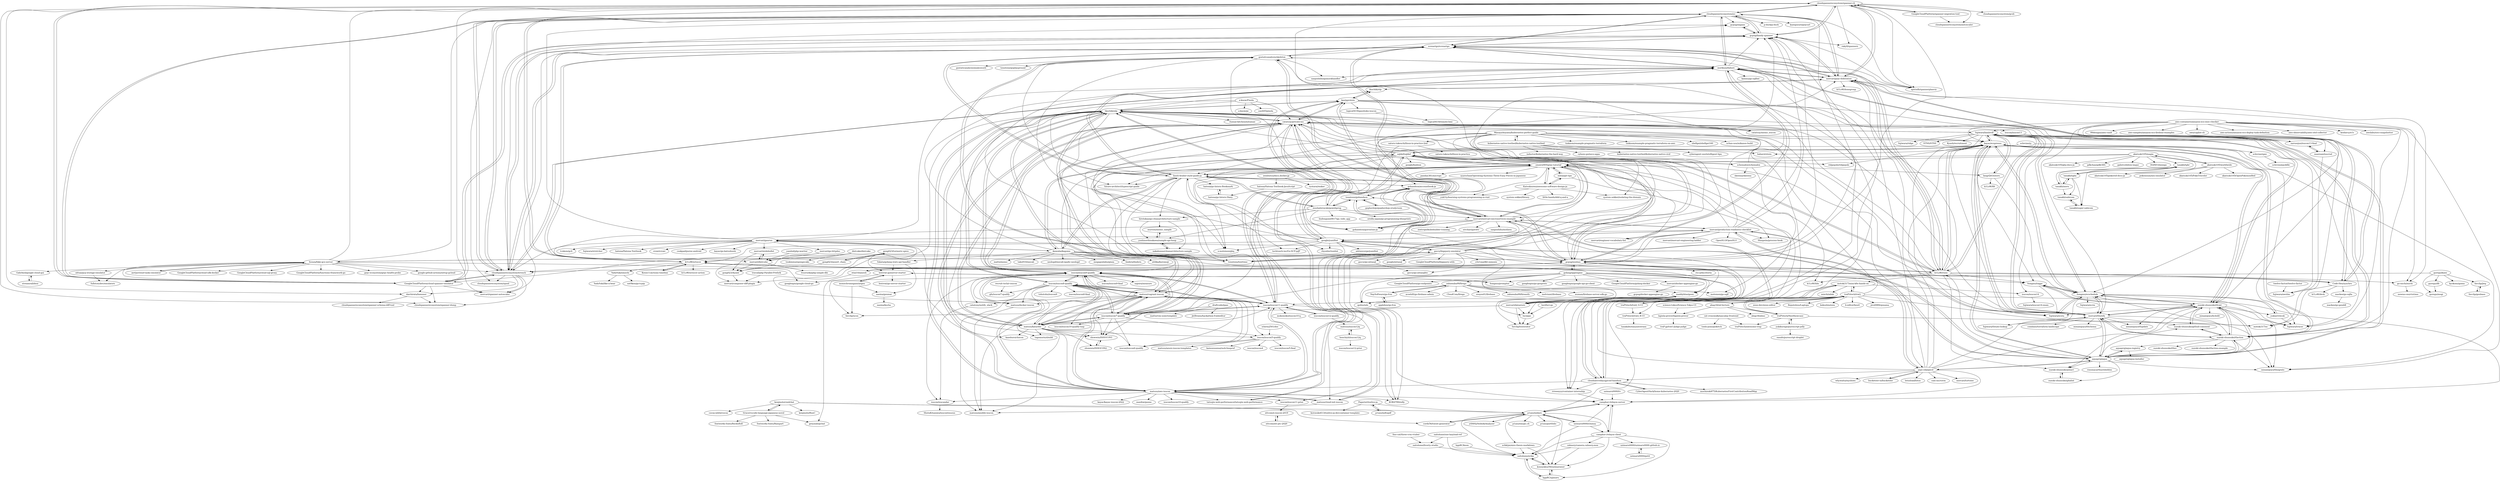 digraph G {
"cloudspannerecosystem/spanner-cli" -> "cloudspannerecosystem/yo"
"cloudspannerecosystem/spanner-cli" -> "cloudspannerecosystem/wrench"
"cloudspannerecosystem/spanner-cli" -> "gcpug/handy-spanner"
"cloudspannerecosystem/spanner-cli" -> "cloudspannerecosystem/spanner-dump"
"cloudspannerecosystem/spanner-cli" -> "GoogleCloudPlatform/cloud-spanner-emulator"
"cloudspannerecosystem/spanner-cli" -> "GoogleCloudPlatform/spanner-migration-tool"
"cloudspannerecosystem/spanner-cli" -> "mercari/grpc-federation"
"cloudspannerecosystem/spanner-cli" -> "mercari/spanner-autoscaler"
"cloudspannerecosystem/spanner-cli" -> "daichirata/hammer"
"cloudspannerecosystem/spanner-cli" -> "cloudspannerecosystem/gcsb"
"cloudspannerecosystem/spanner-cli" -> "apstndb/spannerplanviz"
"cloudspannerecosystem/spanner-cli" -> "rakyll/spannerz"
"cloudspannerecosystem/spanner-cli" -> "cloudspannerecosystem/autoscaler"
"cloudspannerecosystem/yo" -> "cloudspannerecosystem/wrench"
"cloudspannerecosystem/yo" -> "gcpug/handy-spanner"
"cloudspannerecosystem/yo" -> "cloudspannerecosystem/spanner-cli"
"cloudspannerecosystem/yo" -> "mercari/grpc-federation"
"cloudspannerecosystem/yo" -> "scenarigo/scenarigo"
"cloudspannerecosystem/yo" -> "GoogleCloudPlatform/cloud-spanner-emulator"
"cloudspannerecosystem/yo" -> "cloudspannerecosystem/spool"
"cloudspannerecosystem/yo" -> "morikuni/failure"
"cloudspannerecosystem/yo" -> "k1LoW/octocov"
"cloudspannerecosystem/yo" -> "p-duck/p-duck"
"cloudspannerecosystem/yo" -> "apstndb/spannerplanviz"
"cloudspannerecosystem/yo" -> "kazegusuri/grpcurl"
"cloudspannerecosystem/yo" -> "gcpug/zagane"
"sqldef/sqldef" -> "ridgepole/ridgepole" ["e"=1]
"sqldef/sqldef" -> "k1LoW/tbls" ["e"=1]
"sqldef/sqldef" -> "x-motemen/ghq" ["e"=1]
"sqldef/sqldef" -> "kayac/ecspresso"
"sqldef/sqldef" -> "ymmt2005/grpc-tutorial"
"sqldef/sqldef" -> "tkuchiki/alp"
"sqldef/sqldef" -> "k1LoW/runn"
"sqldef/sqldef" -> "schemalex/schemalex"
"sqldef/sqldef" -> "gcpug/nouhau"
"sqldef/sqldef" -> "knsh14/uber-style-guide-ja"
"sqldef/sqldef" -> "ikawaha/kagome"
"sqldef/sqldef" -> "catatsuy/private-isu"
"sqldef/sqldef" -> "google/yamlfmt"
"sqldef/sqldef" -> "rhysd/actionlint" ["e"=1]
"sqldef/sqldef" -> "google/budoux" ["e"=1]
"gcpug/nouhau" -> "mercari/datastore"
"gcpug/nouhau" -> "gcpug/handy-spanner"
"gcpug/nouhau" -> "cloudspannerecosystem/wrench"
"gcpug/nouhau" -> "cloudspannerecosystem/yo"
"gcpug/nouhau" -> "morikuni/failure"
"gcpug/nouhau" -> "knsh14/uber-style-guide-ja"
"gcpug/nouhau" -> "sqldef/sqldef"
"gcpug/nouhau" -> "cloudspannerecosystem/spanner-cli"
"gcpug/nouhau" -> "otiai10/amesh"
"gcpug/nouhau" -> "mercari/mercari-microservices-example"
"gcpug/nouhau" -> "ymmt2005/grpc-tutorial"
"gcpug/nouhau" -> "golang/appengine"
"gcpug/nouhau" -> "maddyblue/goon"
"gcpug/nouhau" -> "cto-a/dxcriteria" ["e"=1]
"gcpug/nouhau" -> "tenntenn/gohandson"
"isucon/isucon9-qualify" -> "isucon/isucon8-qualify"
"isucon/isucon9-qualify" -> "matsuu/vagrant-isucon"
"isucon/isucon9-qualify" -> "isucon/isucon11-qualify"
"isucon/isucon9-qualify" -> "matsuu/aws-isucon"
"isucon/isucon9-qualify" -> "tkuchiki/alp"
"isucon/isucon9-qualify" -> "isucon/isucon10-qualify-tmp"
"isucon/isucon9-qualify" -> "isucon/isucon7-qualify"
"isucon/isucon9-qualify" -> "matsuu/docker-isucon"
"isucon/isucon9-qualify" -> "isucon/isucandar"
"isucon/isucon9-qualify" -> "matsuu/kataribe"
"isucon/isucon9-qualify" -> "isucon/isucon9-final"
"isucon/isucon9-qualify" -> "catatsuy/private-isu"
"isucon/isucon9-qualify" -> "catatsuy/notify_slack"
"isucon/isucon9-qualify" -> "najeira/measure"
"rrreeeyyy/container-internship" -> "camphor-/relaym-server"
"mercari/datastore" -> "maddyblue/goon"
"mercari/datastore" -> "favclip/testerator"
"mercari/datastore" -> "luci/gae"
"mercari/datastore" -> "favclip/ucon"
"mercari/datastore" -> "gcpug/nouhau"
"mercari/datastore" -> "gcpug/handy-spanner"
"scenarigo/scenarigo" -> "cloudspannerecosystem/yo"
"scenarigo/scenarigo" -> "k1LoW/runn"
"scenarigo/scenarigo" -> "gcpug/handy-spanner"
"scenarigo/scenarigo" -> "cloudspannerecosystem/wrench"
"scenarigo/scenarigo" -> "mercari/grpc-federation"
"scenarigo/scenarigo" -> "k1LoW/octocov"
"scenarigo/scenarigo" -> "morikuni/failure"
"scenarigo/scenarigo" -> "mercari/mercari-microservices-example"
"scenarigo/scenarigo" -> "apstndb/spannerplanviz"
"scenarigo/scenarigo" -> "gostaticanalysis/skeleton"
"scenarigo/scenarigo" -> "knsh14/uber-style-guide-ja"
"gostaticanalysis/skeleton" -> "gcpug/zagane"
"gostaticanalysis/skeleton" -> "gostaticanalysis/analysisutil"
"gostaticanalysis/skeleton" -> "tenntenn/testtime"
"gostaticanalysis/skeleton" -> "morikuni/failure"
"gostaticanalysis/skeleton" -> "sanposhiho/gomockhandler"
"gostaticanalysis/skeleton" -> "tenntenn/goplayground"
"gostaticanalysis/skeleton" -> "gohandson/goroutine-ja"
"gostaticanalysis/skeleton" -> "mercari/mercari-microservices-example"
"mercari/docker-appengine-go" -> "gcpug/docker-appengine-go"
"streamrail/dsui" -> "GabiAxel/google-cloud-gui"
"isucon/isucon8-qualify" -> "matsuu/vagrant-isucon"
"isucon/isucon8-qualify" -> "isucon/isucon7-qualify"
"isucon/isucon8-qualify" -> "isucon/isucon9-qualify"
"isucon/isucon8-qualify" -> "isucon/isucon8-final"
"isucon/isucon8-qualify" -> "isucon/isucon6-qualify"
"isucon/isucon8-qualify" -> "isucon/isucon11-qualify"
"isucon/isucon8-qualify" -> "tagomoris/xbuild"
"isucon/isucon8-qualify" -> "tkuchiki/alp"
"isucon/isucon8-qualify" -> "matsuu/ansible-isucon"
"isucon/isucon8-qualify" -> "matsuu/kataribe"
"isucon/isucon8-qualify" -> "matsuu/docker-isucon"
"isucon/isucon8-qualify" -> "gfx/isucon7-qualify"
"isucon/isucon8-qualify" -> "tohutohu/isucon9"
"kayac/ecspresso" -> "Songmu/ecschedule"
"kayac/ecspresso" -> "fujiwara/lambroll"
"kayac/ecspresso" -> "suzuki-shunsuke/tfcmt"
"kayac/ecspresso" -> "mercari/tfnotify"
"kayac/ecspresso" -> "suzuki-shunsuke/tfaction"
"kayac/ecspresso" -> "sqldef/sqldef"
"kayac/ecspresso" -> "Songmu/tagpr"
"kayac/ecspresso" -> "ridgepole/ridgepole" ["e"=1]
"kayac/ecspresso" -> "x-motemen/ghq" ["e"=1]
"kayac/ecspresso" -> "fujiwara/tracer"
"kayac/ecspresso" -> "aquaproj/aqua"
"kayac/ecspresso" -> "minamijoyo/tfmigrate" ["e"=1]
"kayac/ecspresso" -> "fujiwara/ecsta"
"kayac/ecspresso" -> "k1LoW/runn"
"kayac/ecspresso" -> "catatsuy/private-isu"
"traPtitech/traQ" -> "traPtitech/traQ_S-UI"
"traPtitech/traQ" -> "traPtitech/NeoShowcase"
"traPtitech/traQ" -> "abap34/ml-lecture"
"traPtitech/traQ" -> "traPtitech/traQ_R-UI"
"traPtitech/traQ" -> "zenn-dev/zenn-editor" ["e"=1]
"traPtitech/traQ" -> "motoki317/mini-k8s-hands-on"
"traPtitech/traQ" -> "camphor-/relaym-server"
"traPtitech/traQ" -> "motoki317/sc"
"traPtitech/traQ" -> "Reputeless/Laptops" ["e"=1]
"traPtitech/traQ" -> "kokushin/exia" ["e"=1]
"traPtitech/traQ" -> "catatsuy/private-isu"
"traPtitech/traQ" -> "isucon/isucon11-qualify"
"traPtitech/traQ" -> "p1ass/midare"
"traPtitech/traQ" -> "b-editor/beutl" ["e"=1]
"traPtitech/traQ" -> "jiro4989/ojosama" ["e"=1]
"isotai/git-tips" -> "rrreeeyyy/container-internship"
"isotai/git-tips" -> "ymmt2005/grpc-tutorial"
"isotai/git-tips" -> "Katsukiniwa/awesome-software-design-ja"
"MasayaAoyama/kubernetes-perfect-guide" -> "kubernetes-native-testbed/kubernetes-native-testbed"
"MasayaAoyama/kubernetes-perfect-guide" -> "knsh14/uber-style-guide-ja"
"MasayaAoyama/kubernetes-perfect-guide" -> "mushahiroyuki/gowebprog"
"MasayaAoyama/kubernetes-perfect-guide" -> "gcpug/nouhau"
"MasayaAoyama/kubernetes-perfect-guide" -> "mercari/mercari-microservices-example"
"MasayaAoyama/kubernetes-perfect-guide" -> "cloudnativedaysjp/cnd-handson"
"MasayaAoyama/kubernetes-perfect-guide" -> "pipe-cd/pipecd"
"MasayaAoyama/kubernetes-perfect-guide" -> "matsuu/vagrant-isucon"
"MasayaAoyama/kubernetes-perfect-guide" -> "tmknom/example-pragmatic-terraform" ["e"=1]
"MasayaAoyama/kubernetes-perfect-guide" -> "system-sekkei/isolating-the-domain" ["e"=1]
"MasayaAoyama/kubernetes-perfect-guide" -> "kayac/ecspresso"
"MasayaAoyama/kubernetes-perfect-guide" -> "tmknom/example-pragmatic-terraform-on-aws" ["e"=1]
"MasayaAoyama/kubernetes-perfect-guide" -> "shellgei/shellgei160" ["e"=1]
"MasayaAoyama/kubernetes-perfect-guide" -> "satoru-takeuchi/linux-in-practice-2nd"
"MasayaAoyama/kubernetes-perfect-guide" -> "uchan-nos/mikanos-build" ["e"=1]
"morikuni/failure" -> "gostaticanalysis/skeleton"
"morikuni/failure" -> "cloudspannerecosystem/yo"
"morikuni/failure" -> "tenntenn/testtime"
"morikuni/failure" -> "Code-Hex/synchro"
"morikuni/failure" -> "scenarigo/scenarigo"
"morikuni/failure" -> "sanposhiho/gomockhandler"
"morikuni/failure" -> "mercari/datastore"
"morikuni/failure" -> "mercari/grpc-federation"
"morikuni/failure" -> "gcpug/handy-spanner"
"morikuni/failure" -> "knsh14/uber-style-guide-ja"
"morikuni/failure" -> "gcpug/nouhau"
"morikuni/failure" -> "go-michi/michi"
"morikuni/failure" -> "kanmu/go-sqlfmt"
"p1ass/mdtopdf" -> "Paperist/texlive-ja"
"mercari/tfnotify" -> "suzuki-shunsuke/tfcmt"
"mercari/tfnotify" -> "minamijoyo/tfmigrate" ["e"=1]
"mercari/tfnotify" -> "Songmu/ecschedule"
"mercari/tfnotify" -> "suzuki-shunsuke/tfaction"
"mercari/tfnotify" -> "kayac/ecspresso"
"mercari/tfnotify" -> "fujiwara/lambroll"
"mercari/tfnotify" -> "minamijoyo/tfupdate" ["e"=1]
"mercari/tfnotify" -> "aquaproj/aqua"
"mercari/tfnotify" -> "suzuki-shunsuke/github-comment"
"mercari/tfnotify" -> "minamijoyo/tfschema" ["e"=1]
"mercari/tfnotify" -> "tkuchiki/alp"
"mercari/tfnotify" -> "coinbase/terraform-landscape" ["e"=1]
"mercari/tfnotify" -> "mercari/production-readiness-checklist"
"mercari/tfnotify" -> "ymmt2005/grpc-tutorial"
"mercari/tfnotify" -> "fujiwara/tfstate-lookup"
"GabiAxel/google-cloud-gui" -> "streamrail/dsui"
"draftcode/ijaas" -> "JetBrains/hackathon-Embeditor"
"draftcode/ijaas" -> "isucon/isucon7-qualify"
"draftcode/ijaas" -> "mattn/vim-sonictemplate" ["e"=1]
"knqyf263/utern" -> "Songmu/ecschedule"
"knqyf263/utern" -> "fujiwara/lambroll"
"knqyf263/utern" -> "k1LoW/filt"
"muroon/memo_sample" -> "yoshinorihisakawa/sample-api-hoop"
"cordx56/tweet-generator" -> "p1ass/midare"
"a-know/Pixela" -> "a-know/pi"
"a-know/Pixela" -> "future-architect/typescript-guide" ["e"=1]
"a-know/Pixela" -> "catatsuy/private-isu"
"a-know/Pixela" -> "tkuchiki/alp"
"a-know/Pixela" -> "sue445/pixela"
"yoshinorihisakawa/sample-api-hoop" -> "muroon/memo_sample"
"yoshinorihisakawa/sample-api-hoop" -> "nakabonne/cleanarchitecture-sample"
"golang/appengine" -> "maddyblue/goon"
"golang/appengine" -> "mercari/datastore"
"golang/appengine" -> "qedus/nds" ["e"=1]
"golang/appengine" -> "favclip/testerator"
"golang/appengine" -> "luci/gae"
"golang/appengine" -> "gcpug/nouhau"
"golang/appengine" -> "googleapis/google-cloud-go" ["e"=1]
"golang/appengine" -> "mercari/docker-appengine-go"
"golang/appengine" -> "GoogleCloudPlatform/go-endpoints" ["e"=1]
"golang/appengine" -> "googleapis/go-genproto" ["e"=1]
"golang/appengine" -> "googleapis/google-api-go-client" ["e"=1]
"golang/appengine" -> "zabawaba99/firego"
"golang/appengine" -> "GoogleCloudPlatform/golang-docker"
"isucon/isucon7-qualify" -> "isucon/isucon8-qualify"
"isucon/isucon7-qualify" -> "matsuu/vagrant-isucon"
"isucon/isucon7-qualify" -> "isucon/isucon6-qualify"
"isucon/isucon7-qualify" -> "tkuchiki/alp"
"isucon/isucon7-qualify" -> "isucon/isucon5-qualify"
"isucon/isucon7-qualify" -> "showwin/ISHOCON1"
"isucon/isucon7-qualify" -> "isucon/isucon11-qualify"
"isucon/isucon7-qualify" -> "isucon/isucon9-qualify"
"isucon/isucon7-qualify" -> "isucon/isucon10-qualify-tmp"
"isucon/isucon7-qualify" -> "matsuu/kataribe"
"fukata/golang-stats-api-handler" -> "naoina/genmai"
"fukata/golang-stats-api-handler" -> "lestrrat-go/server-starter"
"naoina/genmai" -> "naoina/kocha"
"gcpug/zagane" -> "gcpug/handy-spanner"
"catatsuy/notify_slack" -> "isucon/isucandar"
"nakabonne/cleanarchitecture-sample" -> "yoshinorihisakawa/sample-api-hoop"
"hatena/go-Intern-Diary" -> "hatena/go-Intern-Bookmark"
"hatena/go-Intern-Bookmark" -> "hatena/go-Intern-Diary"
"recruit-tech/r-isucon" -> "gfx/isucon7-qualify"
"traPtitech/traQ_R-UI" -> "tanakaht/easyautotrans"
"camphor-/relaym-client" -> "saitolume/erika"
"camphor-/relaym-client" -> "camphor-/relaym-server"
"camphor-/relaym-client" -> "konnyaku256/uzimaraiser"
"camphor-/relaym-client" -> "hppRC/ujimaru"
"camphor-/relaym-client" -> "uzimaru0000/uzimaru0000.github.io"
"camphor-/relaym-client" -> "calmery/camera.calmery.moe"
"cloudspannerecosystem/wrench" -> "cloudspannerecosystem/yo"
"cloudspannerecosystem/wrench" -> "gcpug/handy-spanner"
"cloudspannerecosystem/wrench" -> "cloudspannerecosystem/spanner-cli"
"cloudspannerecosystem/wrench" -> "mercari/spanner-autoscaler"
"cloudspannerecosystem/wrench" -> "mercari/grpc-federation"
"cloudspannerecosystem/wrench" -> "gcpug/zagane"
"cloudspannerecosystem/wrench" -> "scenarigo/scenarigo"
"cloudspannerecosystem/wrench" -> "daichirata/hammer"
"cloudspannerecosystem/wrench" -> "cloudspannerecosystem/spanner-dump"
"cloudspannerecosystem/wrench" -> "cloudspannerecosystem/spool"
"cloudspannerecosystem/wrench" -> "GoogleCloudPlatform/cloud-spanner-emulator"
"knsh14/uber-style-guide-ja" -> "ymmt2005/grpc-tutorial"
"knsh14/uber-style-guide-ja" -> "mercari/mercari-microservices-example"
"knsh14/uber-style-guide-ja" -> "tenntenn/testtime"
"knsh14/uber-style-guide-ja" -> "morikuni/failure"
"knsh14/uber-style-guide-ja" -> "hirotakan/go-cleanarchitecture-sample"
"knsh14/uber-style-guide-ja" -> "ikawaha/kagome"
"knsh14/uber-style-guide-ja" -> "future-architect/typescript-guide" ["e"=1]
"knsh14/uber-style-guide-ja" -> "scenarigo/scenarigo"
"knsh14/uber-style-guide-ja" -> "isucon/isucon9-qualify"
"knsh14/uber-style-guide-ja" -> "mushahiroyuki/gowebprog"
"knsh14/uber-style-guide-ja" -> "gcpug/nouhau"
"knsh14/uber-style-guide-ja" -> "gohandson/accountbook-ja"
"knsh14/uber-style-guide-ja" -> "hatena/go-Intern-Bookmark"
"knsh14/uber-style-guide-ja" -> "gostaticanalysis/skeleton"
"knsh14/uber-style-guide-ja" -> "techtouch-inc/Go-SCP-jaJP"
"matsuu/kataribe" -> "matsuu/vagrant-isucon"
"matsuu/kataribe" -> "tkuchiki/alp"
"matsuu/kataribe" -> "isucon/isucon5-qualify"
"matsuu/kataribe" -> "isucon/isucon8-qualify"
"matsuu/kataribe" -> "isucon/isucon6-qualify"
"matsuu/kataribe" -> "tagomoris/xbuild"
"matsuu/kataribe" -> "isucon/isucon9-qualify"
"matsuu/kataribe" -> "isucon/isucon7-qualify"
"matsuu/kataribe" -> "kazeburo/chocon"
"matsuu/kataribe" -> "showwin/ISHOCON1"
"matsuu/kataribe" -> "catatsuy/private-isu"
"matsuu/kataribe" -> "isucon/isucon11-qualify"
"matsuu/kataribe" -> "showwin/ISHOCON2"
"matsuu/kataribe" -> "matsuu/ansible-isucon"
"matsuu/kataribe" -> "matsuu/aws-isucon"
"guregu/kami" -> "guregu/db"
"guregu/kami" -> "guregu/mogi"
"guregu/kami" -> "favclip/jwg"
"guregu/kami" -> "Songmu/prompter"
"guregu/kami" -> "kyokomi/goma"
"kubernetes-native-testbed/kubernetes-native-testbed" -> "cyberagent-oss/intelligent-hpa"
"kubernetes-native-testbed/kubernetes-native-testbed" -> "inductor/kubernetes-the-hard-way"
"kubernetes-native-testbed/kubernetes-native-testbed" -> "cybozu-go/neco-apps"
"kubernetes-native-testbed/kubernetes-native-testbed" -> "babarot/stein"
"kubernetes-native-testbed/kubernetes-native-testbed" -> "kubernetes-native-testbed/kubernetes-native-cicd"
"kubernetes-native-testbed/kubernetes-native-testbed" -> "MasayaAoyama/kubernetes-perfect-guide"
"gohandson/goroutine-ja" -> "gohandson/accountbook-ja"
"gohandson/goroutine-ja" -> "tenntenn/gohandson"
"GoogleCloudPlatform/cloud-spanner-emulator" -> "gcpug/handy-spanner"
"GoogleCloudPlatform/cloud-spanner-emulator" -> "cloudspannerecosystem/yo"
"GoogleCloudPlatform/cloud-spanner-emulator" -> "cloudspannerecosystem/spanner-cli"
"GoogleCloudPlatform/cloud-spanner-emulator" -> "cloudspannerecosystem/spanner-dump"
"GoogleCloudPlatform/cloud-spanner-emulator" -> "cloudspannerecosystem/wrench"
"GoogleCloudPlatform/cloud-spanner-emulator" -> "daichirata/hammer"
"GoogleCloudPlatform/cloud-spanner-emulator" -> "mercari/spanner-autoscaler"
"pipe-cd/pipecd" -> "bucketeer-io/bucketeer"
"pipe-cd/pipecd" -> "aquaproj/aqua"
"pipe-cd/pipecd" -> "cloudnativedaysjp/cnd-handson"
"pipe-cd/pipecd" -> "camphor-/relaym-server"
"pipe-cd/pipecd" -> "mercari/tfnotify"
"pipe-cd/pipecd" -> "lotusload/lotus" ["e"=1]
"pipe-cd/pipecd" -> "suzuki-shunsuke/tfcmt"
"pipe-cd/pipecd" -> "mercari/production-readiness-checklist"
"pipe-cd/pipecd" -> "cam-inc/viron" ["e"=1]
"pipe-cd/pipecd" -> "mercari/tortoise" ["e"=1]
"pipe-cd/pipecd" -> "kayac/ecspresso"
"pipe-cd/pipecd" -> "mercari/grpc-federation"
"pipe-cd/pipecd" -> "scenarigo/scenarigo"
"pipe-cd/pipecd" -> "gostaticanalysis/skeleton"
"pipe-cd/pipecd" -> "whywaita/myshoes"
"mercari/production-readiness-checklist" -> "mercari/mercari-microservices-example"
"mercari/production-readiness-checklist" -> "mercari/tfnotify"
"mercari/production-readiness-checklist" -> "mercari/mercari-engineering-ladder" ["e"=1]
"mercari/production-readiness-checklist" -> "pipe-cd/pipecd"
"mercari/production-readiness-checklist" -> "gcpug/nouhau"
"mercari/production-readiness-checklist" -> "OpenSLO/OpenSLO" ["e"=1]
"mercari/production-readiness-checklist" -> "mercari/engineer-vocabulary-list" ["e"=1]
"mercari/production-readiness-checklist" -> "google/yamlfmt"
"mercari/production-readiness-checklist" -> "Shinpeim/process-book" ["e"=1]
"mercari/production-readiness-checklist" -> "mercari/gaurun"
"mercari/production-readiness-checklist" -> "tkuchiki/alp"
"mercari/production-readiness-checklist" -> "ymmt2005/grpc-tutorial"
"mercari/production-readiness-checklist" -> "matsuu/kataribe"
"mercari/production-readiness-checklist" -> "morikuni/failure"
"mercari/production-readiness-checklist" -> "gcpug/handy-spanner"
"fms-cat/three-vrm-vtuber" -> "saitolume/liverty-studio"
"nttcom/n-isucon-2019" -> "nttcom/ntt-ptc-2020"
"p1ass/midare" -> "camphor-/relaym-client"
"p1ass/midare" -> "camphor-/relaym-server"
"p1ass/midare" -> "schktjm/aizu-thesis-markdown"
"p1ass/midare" -> "p1ass/emojic.ch"
"p1ass/midare" -> "uzimaru0000/clumsy"
"p1ass/midare" -> "konnyaku256/uzimaraiser"
"p1ass/midare" -> "saitolume/erika"
"p1ass/midare" -> "cordx56/tweet-generator"
"p1ass/midare" -> "p1ass/portfolio"
"p1ass/midare" -> "yt8492/SeihekiAnalyzer"
"daichirata/hammer" -> "cloudspannerecosystem/spanner-schema-diff-tool"
"daichirata/hammer" -> "cloudspannerecosystem/spanner-dump"
"GoogleCloudPlatform/spanner-migration-tool" -> "cloudspannerecosystem/spanner-cli"
"GoogleCloudPlatform/spanner-migration-tool" -> "cloudspannerecosystem/autoscaler"
"gcpug/handy-spanner" -> "cloudspannerecosystem/wrench"
"gcpug/handy-spanner" -> "cloudspannerecosystem/yo"
"gcpug/handy-spanner" -> "gcpug/zagane"
"gcpug/handy-spanner" -> "cloudspannerecosystem/spanner-cli"
"gcpug/handy-spanner" -> "apstndb/spannerplanviz"
"gcpug/handy-spanner" -> "rakyll/spannerz"
"gcpug/handy-spanner" -> "GoogleCloudPlatform/cloud-spanner-emulator"
"gcpug/handy-spanner" -> "mercari/spanner-autoscaler"
"gcpug/handy-spanner" -> "mercari/grpc-federation"
"gcpug/handy-spanner" -> "scenarigo/scenarigo"
"gong023/assert_chain" -> "gong023/turmeric-spice"
"gong023/assert_chain" -> "gong023/Ayaml"
"fujiwara/lambroll" -> "Songmu/ecschedule"
"fujiwara/lambroll" -> "kayac/ecspresso"
"fujiwara/lambroll" -> "fujiwara/tracer"
"fujiwara/lambroll" -> "suzuki-shunsuke/tfcmt"
"fujiwara/lambroll" -> "mercari/tfnotify"
"fujiwara/lambroll" -> "catatsuy/private-isu"
"fujiwara/lambroll" -> "suzuki-shunsuke/tfaction"
"fujiwara/lambroll" -> "fujiwara/awslim"
"fujiwara/lambroll" -> "fujiwara/ecsta"
"fujiwara/lambroll" -> "knqyf263/utern"
"fujiwara/lambroll" -> "aquaproj/aqua"
"fujiwara/lambroll" -> "STNS/STNS" ["e"=1]
"fujiwara/lambroll" -> "Kyash/recruitment" ["e"=1]
"fujiwara/lambroll" -> "fujiwara/ridge"
"fujiwara/lambroll" -> "k1LoW/runn"
"aertje/cloud-tasks-emulator" -> "fsouza/fake-gcs-server"
"gohandson/accountbook-ja" -> "gohandson/goroutine-ja"
"gohandson/accountbook-ja" -> "tenntenn/gohandson"
"kaz/pprotein" -> "mazrean/isucrud"
"kaz/pprotein" -> "tkuchiki/slp"
"kaz/pprotein" -> "narusejun/isucon13-final"
"kaz/pprotein" -> "motoki317/sc"
"kaz/pprotein" -> "matsuu/cloud-init-isucon"
"kaz/pprotein" -> "isucon/isucon14"
"kaz/pprotein" -> "logica0419/gasshuku-isucon"
"kaz/pprotein" -> "catatsuy/private-isu"
"kaz/pprotein" -> "catatsuy/memo_isucon"
"kaz/pprotein" -> "matsuu/aws-isucon"
"kaz/pprotein" -> "tkuchiki/alp"
"traPtitech/traQ_S-UI" -> "traPtitech/traQ"
"traPtitech/traQ_S-UI" -> "traPtitech/traQ_R-UI"
"ikawaha/kagome" -> "knsh14/uber-style-guide-ja"
"ikawaha/kagome" -> "mercari/datastore"
"ikawaha/kagome" -> "sqldef/sqldef"
"ikawaha/kagome" -> "atilika/kuromoji" ["e"=1]
"ikawaha/kagome" -> "tenntenn/testtime"
"ikawaha/kagome" -> "mattn/memo" ["e"=1]
"ikawaha/kagome" -> "ymmt2005/grpc-tutorial"
"ikawaha/kagome" -> "morikuni/failure"
"ikawaha/kagome" -> "taku910/mecab" ["e"=1]
"ikawaha/kagome" -> "neologd/mecab-ipadic-neologd" ["e"=1]
"ikawaha/kagome" -> "megagonlabs/ginza" ["e"=1]
"ikawaha/kagome" -> "fukata/golang-stats-api-handler"
"ikawaha/kagome" -> "mercari/gaurun"
"ikawaha/kagome" -> "lindera/lindera" ["e"=1]
"ikawaha/kagome" -> "gcpug/nouhau"
"gopherdojo/gopherdojo-studyroom" -> "tenntenn/gohandson"
"saitolume/liverty-studio" -> "saitolume/erika"
"saitolume/erika" -> "konnyaku256/uzimaraiser"
"saitolume/erika" -> "hppRC/ujimaru"
"CyberAgentHack/home-kubernetes-2020" -> "cloudnativedaysjp/cnd-handson"
"Songmu/ecschedule" -> "kayac/ecspresso"
"Songmu/ecschedule" -> "fujiwara/lambroll"
"Songmu/ecschedule" -> "fujiwara/ecsta"
"Songmu/ecschedule" -> "fujiwara/ecrm"
"Songmu/ecschedule" -> "suzuki-shunsuke/tfcmt"
"Songmu/ecschedule" -> "Songmu/tagpr"
"Songmu/ecschedule" -> "fujiwara/tracer"
"Songmu/ecschedule" -> "fujiwara/tfstate-lookup"
"Songmu/ecschedule" -> "yukiarrr/ecsk"
"Songmu/ecschedule" -> "mercari/tfnotify"
"akatsuki105/worldwide" -> "akatsuki105/magia"
"akatsuki105/worldwide" -> "pokemium/nes-emulator"
"akatsuki105/worldwide" -> "akatsuki105/PokeTraveler"
"akatsuki105/worldwide" -> "akatsuki105/OpenPokemonRed"
"akatsuki105/worldwide" -> "akatsuki105/pokered-docs-ja"
"isucon/isucandar" -> "ShotaKitazawa/isucontinuous"
"suzuki-shunsuke/github-comment" -> "suzuki-shunsuke/tfcmt"
"suzuki-shunsuke/github-comment" -> "suzuki-shunsuke/tfaction"
"camphor-/relaym-server" -> "camphor-/relaym-client"
"camphor-/relaym-server" -> "p1ass/midare"
"lestrrat-go/server-starter" -> "Songmu/prompter"
"lestrrat-go/server-starter" -> "favclip/ucon"
"lestrrat-go/server-starter" -> "lestrrat/go-server-starter"
"lestrrat-go/server-starter" -> "monochromegane/argen"
"traPtitech/NeoShowcase" -> "traPtitech/awesome-trap"
"traPtitech/NeoShowcase" -> "yukikurage/purescript-jelly"
"traPtitech/NeoShowcase" -> "motoki317/sc"
"uzimaru0000/clumsy" -> "camphor-/relaym-client"
"uzimaru0000/clumsy" -> "saitolume/erika"
"uzimaru0000/clumsy" -> "camphor-/relaym-server"
"uzimaru0000/clumsy" -> "p1ass/midare"
"saitolume/use-lazyload-ref" -> "saitolume/liverty-studio"
"saitolume/use-lazyload-ref" -> "saitolume/erika"
"gong023/Ayaml" -> "mercari/composer-diff-plugin"
"calmery/camera.calmery.moe" -> "saitolume/erika"
"calmery/camera.calmery.moe" -> "konnyaku256/uzimaraiser"
"konnyaku256/uzimaraiser" -> "hppRC/ujimaru"
"konnyaku256/uzimaraiser" -> "saitolume/erika"
"hppRC/ujimaru" -> "konnyaku256/uzimaraiser"
"hppRC/ujimaru" -> "saitolume/erika"
"hppRC/kuon" -> "saitolume/erika"
"uzimaru0000/uzimaru0000.github.io" -> "uzimaru0000/petit"
"k1LoW/octocov" -> "k1LoW/octocov-action"
"k1LoW/octocov" -> "k1LoW/runn"
"k1LoW/octocov" -> "scenarigo/scenarigo"
"k1LoW/octocov" -> "cloudspannerecosystem/yo"
"k1LoW/octocov" -> "Code-Hex/synchro"
"k1LoW/octocov" -> "Kesin11/actions-timeline"
"k1LoW/octocov" -> "cloudspannerecosystem/wrench"
"k1LoW/octocov" -> "YadaYuki/omochi"
"k1LoW/octocov" -> "aquaproj/aqua"
"aquaproj/aqua" -> "aquaproj/aqua-registry"
"aquaproj/aqua" -> "suzuki-shunsuke/tfcmt"
"aquaproj/aqua" -> "suzuki-shunsuke/tfaction"
"aquaproj/aqua" -> "rossmacarthur/sheldon" ["e"=1]
"aquaproj/aqua" -> "mercari/tfnotify"
"aquaproj/aqua" -> "suzuki-shunsuke/github-comment"
"aquaproj/aqua" -> "suzuki-shunsuke/pinact"
"aquaproj/aqua" -> "k1LoW/octocov"
"aquaproj/aqua" -> "kayac/ecspresso"
"aquaproj/aqua" -> "minamijoyo/tfmigrate" ["e"=1]
"aquaproj/aqua" -> "fujiwara/lambroll"
"aquaproj/aqua" -> "google/yamlfmt"
"aquaproj/aqua" -> "suzuki-shunsuke/ghalint"
"aquaproj/aqua" -> "pipe-cd/pipecd"
"aquaproj/aqua" -> "k1LoW/runn"
"ymmt2005/grpc-tutorial" -> "knsh14/uber-style-guide-ja"
"ymmt2005/grpc-tutorial" -> "Katsukiniwa/awesome-software-design-ja"
"ymmt2005/grpc-tutorial" -> "yuk1ty/learning-systems-programming-in-rust" ["e"=1]
"ymmt2005/grpc-tutorial" -> "KOBA789/relly" ["e"=1]
"ymmt2005/grpc-tutorial" -> "mercari/engineer-vocabulary-list" ["e"=1]
"ymmt2005/grpc-tutorial" -> "future-architect/typescript-guide" ["e"=1]
"ymmt2005/grpc-tutorial" -> "catatsuy/private-isu"
"ymmt2005/grpc-tutorial" -> "pandax381/microps" ["e"=1]
"ymmt2005/grpc-tutorial" -> "mercari/mercari-microservices-example"
"ymmt2005/grpc-tutorial" -> "rrreeeyyy/container-internship"
"ymmt2005/grpc-tutorial" -> "sqldef/sqldef"
"ymmt2005/grpc-tutorial" -> "tenntenn/testtime"
"ymmt2005/grpc-tutorial" -> "syarochan/Operating-Systems-Three-Easy-Pieces-in-japanese" ["e"=1]
"ymmt2005/grpc-tutorial" -> "Shinpeim/process-book" ["e"=1]
"ymmt2005/grpc-tutorial" -> "isotai/git-tips"
"mercari/gaurun" -> "mercari/widebullet"
"mercari/gaurun" -> "tcnksm/gcli" ["e"=1]
"mercari/gaurun" -> "mercari/datastore"
"mercari/gaurun" -> "fujiwara/stretcher" ["e"=1]
"mercari/gaurun" -> "mercari/go-httpdoc"
"mercari/gaurun" -> "mercari/dietcube"
"mercari/gaurun" -> "kazeburo/chocon"
"mercari/gaurun" -> "cloudspannerecosystem/yo"
"mercari/gaurun" -> "hatena/Hatena-Textbook" ["e"=1]
"mercari/gaurun" -> "crowi/crowi" ["e"=1]
"mercari/gaurun" -> "morikuni/failure"
"mercari/gaurun" -> "lestrrat-go/server-starter"
"mercari/gaurun" -> "ikawaha/kagome"
"mercari/gaurun" -> "cookpad/puree-android" ["e"=1]
"mercari/gaurun" -> "kayac/go-katsubushi"
"schemalex/schemalex" -> "sqldef/sqldef"
"schemalex/schemalex" -> "tkuchiki/alp"
"schemalex/schemalex" -> "skeema/skeema" ["e"=1]
"schemalex/schemalex" -> "knqyf263/utern"
"schemalex/schemalex" -> "motemen/go-sqlf"
"ttrace/vscode-language-japanese-novel" -> "kenjinote/cmdchat"
"ttrace/vscode-language-japanese-novel" -> "greymd/ojichat" ["e"=1]
"ttrace/vscode-language-japanese-novel" -> "fontworks-fonts/RocknRoll" ["e"=1]
"ttrace/vscode-language-japanese-novel" -> "fontworks-fonts/Rampart" ["e"=1]
"otiai10/amesh" -> "greymd/ojichat" ["e"=1]
"otiai10/amesh" -> "gcpug/nouhau"
"mercari/mercari-microservices-example" -> "gostaticanalysis/skeleton"
"mercari/mercari-microservices-example" -> "knsh14/uber-style-guide-ja"
"mercari/mercari-microservices-example" -> "scenarigo/scenarigo"
"mercari/mercari-microservices-example" -> "cloudspannerecosystem/wrench"
"mercari/mercari-microservices-example" -> "ymmt2005/grpc-tutorial"
"mercari/mercari-microservices-example" -> "gohandson/goroutine-ja"
"mercari/mercari-microservices-example" -> "cloudnativedaysjp/cnd-handson"
"mercari/mercari-microservices-example" -> "tenntenn/testtime"
"mercari/mercari-microservices-example" -> "camphor-/relaym-server"
"mercari/mercari-microservices-example" -> "mercari/grpc-federation"
"mercari/mercari-microservices-example" -> "rrreeeyyy/container-internship"
"mercari/mercari-microservices-example" -> "zoetrope/kubebuilder-training"
"mercari/mercari-microservices-example" -> "mercari/production-readiness-checklist"
"mercari/mercari-microservices-example" -> "sivchari/gotwtr" ["e"=1]
"mercari/mercari-microservices-example" -> "sanposhiho/molizen"
"matsuu/aws-isucon" -> "catatsuy/private-isu"
"matsuu/aws-isucon" -> "tkuchiki/alp"
"matsuu/aws-isucon" -> "matsuu/cloud-init-isucon"
"matsuu/aws-isucon" -> "isucon/isucon9-qualify"
"matsuu/aws-isucon" -> "isucon/isucon11-qualify"
"matsuu/aws-isucon" -> "isucon/isucon11-prior"
"matsuu/aws-isucon" -> "kaz/pprotein"
"matsuu/aws-isucon" -> "isucon/isucon10-qualify"
"matsuu/aws-isucon" -> "isucon/isucandar"
"matsuu/aws-isucon" -> "matsuu/vagrant-isucon"
"matsuu/aws-isucon" -> "kayac/kayac-isucon-2022"
"matsuu/aws-isucon" -> "camphor-/relaym-server"
"matsuu/aws-isucon" -> "masibw/goone"
"matsuu/aws-isucon" -> "KOBA789/relly" ["e"=1]
"matsuu/aws-isucon" -> "tatsujin-web-performance/tatsujin-web-performance"
"akatsuki105/magia" -> "akatsuki105/worldwide"
"akatsuki105/magia" -> "akatsuki105/gba-docs-ja"
"akatsuki105/magia" -> "gdkchan/gdkGBA"
"akatsuki105/magia" -> "tanakh/tgbr"
"akatsuki105/magia" -> "ymmt2005/grpc-tutorial"
"akatsuki105/magia" -> "akatsuki105/pokered-docs-ja"
"akatsuki105/magia" -> "gabstv/ebiten-imgui" ["e"=1]
"akatsuki105/magia" -> "DQNEO/minigo" ["e"=1]
"akatsuki105/magia" -> "tenntenn/testtime"
"tenntenn/testtime" -> "gostaticanalysis/skeleton"
"zabawaba99/firego" -> "zabawaba99/fireauth"
"zabawaba99/firego" -> "melvinmt/firebase"
"zabawaba99/firego" -> "wuman/firebase-server-sdk-go"
"zabawaba99/firego" -> "NaySoftware/go-fcm"
"zabawaba99/firego" -> "maddyblue/goon"
"zabawaba99/firego" -> "acoshift/go-firebase-admin"
"zabawaba99/firego" -> "qedus/nds" ["e"=1]
"zabawaba99/firego" -> "CloudCom/firego"
"zabawaba99/firego" -> "ereyes01/firebase"
"aws-containers/amazon-ecs-exec-checker" -> "aws-samples/amazon-ecs-firelens-examples" ["e"=1]
"aws-containers/amazon-ecs-exec-checker" -> "kayac/ecspresso"
"aws-containers/amazon-ecs-exec-checker" -> "Songmu/ecschedule"
"aws-containers/amazon-ecs-exec-checker" -> "aws/copilot-cli" ["e"=1]
"aws-containers/amazon-ecs-exec-checker" -> "fujiwara/lambroll"
"aws-containers/amazon-ecs-exec-checker" -> "minamijoyo/tfmigrate" ["e"=1]
"aws-containers/amazon-ecs-exec-checker" -> "suzuki-shunsuke/tfcmt"
"aws-containers/amazon-ecs-exec-checker" -> "aws-actions/amazon-ecs-deploy-task-definition" ["e"=1]
"aws-containers/amazon-ecs-exec-checker" -> "fujiwara/tracer"
"aws-containers/amazon-ecs-exec-checker" -> "aws-observability/aws-otel-collector" ["e"=1]
"aws-containers/amazon-ecs-exec-checker" -> "mercari/tfnotify"
"aws-containers/amazon-ecs-exec-checker" -> "keidarcy/e1s" ["e"=1]
"aws-containers/amazon-ecs-exec-checker" -> "suzuki-shunsuke/tfaction"
"aws-containers/amazon-ecs-exec-checker" -> "awslabs/soci-snapshotter" ["e"=1]
"aws-containers/amazon-ecs-exec-checker" -> "99designs/aws-vault" ["e"=1]
"isucon/isucon11-qualify" -> "isucon/isucon12-qualify"
"isucon/isucon11-qualify" -> "isucon/isucon9-qualify"
"isucon/isucon11-qualify" -> "isucon/isucon11-prior"
"isucon/isucon11-qualify" -> "matsuu/aws-isucon"
"isucon/isucon11-qualify" -> "mokemoko/isucon10-q"
"isucon/isucon11-qualify" -> "tkuchiki/alp"
"isucon/isucon11-qualify" -> "matsuu/vagrant-isucon"
"isucon/isucon11-qualify" -> "isucon/isucon8-qualify"
"isucon/isucon11-qualify" -> "isucon/isucon7-qualify"
"isucon/isucon11-qualify" -> "catatsuy/private-isu"
"oittaa/gcp-storage-emulator" -> "fullstorydev/emulators"
"isucon/isucon11-prior" -> "nttcom/n-isucon-2019"
"suzuki-shunsuke/tfcmt" -> "suzuki-shunsuke/tfaction"
"suzuki-shunsuke/tfcmt" -> "suzuki-shunsuke/github-comment"
"suzuki-shunsuke/tfcmt" -> "mercari/tfnotify"
"suzuki-shunsuke/tfcmt" -> "aquaproj/aqua"
"suzuki-shunsuke/tfcmt" -> "Songmu/ecschedule"
"suzuki-shunsuke/tfcmt" -> "kayac/ecspresso"
"suzuki-shunsuke/tfcmt" -> "minamijoyo/tfupdate" ["e"=1]
"suzuki-shunsuke/tfcmt" -> "minamijoyo/tfmigrate" ["e"=1]
"suzuki-shunsuke/tfcmt" -> "fujiwara/lambroll"
"suzuki-shunsuke/tfcmt" -> "Songmu/tagpr"
"suzuki-shunsuke/tfcmt" -> "minamijoyo/hcledit" ["e"=1]
"suzuki-shunsuke/tfcmt" -> "fujiwara/tracer"
"suzuki-shunsuke/tfcmt" -> "suzuki-shunsuke/pinact"
"suzuki-shunsuke/tfcmt" -> "fujiwara/ecsta"
"suzuki-shunsuke/tfcmt" -> "yukiarrr/ecsk"
"kenjinote/cmdchat" -> "kenjinote/RunC"
"kenjinote/cmdchat" -> "ttrace/vscode-language-japanese-novel"
"kenjinote/cmdchat" -> "p1ass/midare"
"kenjinote/cmdchat" -> "cordx56/tweet-generator"
"kenjinote/cmdchat" -> "cocoa-mhlw/cocoa" ["e"=1]
"yukiarrr/ecsk" -> "Songmu/ecschedule"
"yukiarrr/ecsk" -> "fujiwara/tracer"
"Songmu/prompter" -> "lestrrat-go/server-starter"
"Songmu/prompter" -> "motemen/go-sqlf"
"luci/gae" -> "favclip/testerator"
"ichirin2501/doc" -> "isucon/isucon5-qualify"
"yandod/php-warrior" -> "mercari/dietcube"
"monochromegane/argen" -> "naoina/genmai"
"monochromegane/argen" -> "favclip/ucon"
"monochromegane/argen" -> "lestrrat-go/server-starter"
"luci/luci-go" -> "luci/gae"
"dietcake/dietcake" -> "tsukimiya/spongecake"
"dietcake/dietcake" -> "mercari/dietcube"
"nttcom/ntt-ptc-2020" -> "nttcom/n-isucon-2019"
"favclip/jwg" -> "favclip/genbase"
"guregu/db" -> "guregu/mogi"
"schktjm/aizu-thesis-markdown" -> "konnyaku256/uzimaraiser"
"schktjm/aizu-thesis-markdown" -> "saitolume/erika"
"favclip/genbase" -> "favclip/jwg"
"uzimaru0000/petit" -> "uzimaru0000/uzimaru0000.github.io"
"mercari/dietcube" -> "gong023/Ayaml"
"mercari/dietcube" -> "mercari/widebullet"
"mercari/dietcube" -> "ttsuruoka/php-simple-dbi"
"mercari/dietcube" -> "mercari/composer-diff-plugin"
"k1LoW/runn" -> "scenarigo/scenarigo"
"k1LoW/runn" -> "k1LoW/octocov"
"k1LoW/runn" -> "catatsuy/private-isu"
"k1LoW/runn" -> "suzuki-shunsuke/pinact"
"k1LoW/runn" -> "mercari/grpc-federation"
"k1LoW/runn" -> "sqldef/sqldef"
"k1LoW/runn" -> "k1LoW/tbls" ["e"=1]
"k1LoW/runn" -> "tkuchiki/alp"
"k1LoW/runn" -> "Songmu/tagpr"
"k1LoW/runn" -> "kayac/ecspresso"
"k1LoW/runn" -> "go-michi/michi"
"k1LoW/runn" -> "fujiwara/lambroll"
"k1LoW/runn" -> "Code-Hex/synchro"
"k1LoW/runn" -> "morikuni/failure"
"k1LoW/runn" -> "motoki317/mini-k8s-hands-on"
"aquaproj/aqua-registry" -> "aquaproj/aqua-installer"
"aquaproj/aqua-registry" -> "aquaproj/aqua"
"Katsukiniwa/awesome-software-design-ja" -> "ymmt2005/grpc-tutorial"
"Katsukiniwa/awesome-software-design-ja" -> "little-hands/ddd-q-and-a" ["e"=1]
"Katsukiniwa/awesome-software-design-ja" -> "yuk1ty/learning-systems-programming-in-rust" ["e"=1]
"Katsukiniwa/awesome-software-design-ja" -> "isotai/git-tips"
"Katsukiniwa/awesome-software-design-ja" -> "system-sekkei/library" ["e"=1]
"Katsukiniwa/awesome-software-design-ja" -> "system-sekkei/isolating-the-domain" ["e"=1]
"isucon/isucon12-qualify" -> "isucon/isucon11-qualify"
"isucon/isucon12-qualify" -> "matsuu/isucon12q"
"tenntenn/gohandson" -> "gohandson/accountbook-ja"
"tenntenn/gohandson" -> "gohandson/goroutine-ja"
"tenntenn/gohandson" -> "gopherdojo/gopherdojo-studyroom"
"tenntenn/gohandson" -> "mushahiroyuki/gowebprog"
"matsuu/vagrant-isucon" -> "isucon/isucon8-qualify"
"matsuu/vagrant-isucon" -> "tkuchiki/alp"
"matsuu/vagrant-isucon" -> "matsuu/kataribe"
"matsuu/vagrant-isucon" -> "isucon/isucon7-qualify"
"matsuu/vagrant-isucon" -> "catatsuy/private-isu"
"matsuu/vagrant-isucon" -> "isucon/isucon9-qualify"
"matsuu/vagrant-isucon" -> "matsuu/ansible-isucon"
"matsuu/vagrant-isucon" -> "isucon/isucon11-qualify"
"matsuu/vagrant-isucon" -> "matsuu/docker-isucon"
"matsuu/vagrant-isucon" -> "isucon/isucon5-qualify"
"matsuu/vagrant-isucon" -> "catatsuy/notify_slack"
"matsuu/vagrant-isucon" -> "matsuu/aws-isucon"
"matsuu/vagrant-isucon" -> "isucon/isucon6-qualify"
"matsuu/vagrant-isucon" -> "showwin/ISHOCON1"
"matsuu/vagrant-isucon" -> "matsuu/azure-isucon-templates"
"tkuchiki/alp" -> "catatsuy/private-isu"
"tkuchiki/alp" -> "matsuu/vagrant-isucon"
"tkuchiki/alp" -> "matsuu/kataribe"
"tkuchiki/alp" -> "matsuu/aws-isucon"
"tkuchiki/alp" -> "isucon/isucon7-qualify"
"tkuchiki/alp" -> "isucon/isucon11-qualify"
"tkuchiki/alp" -> "isucon/isucon9-qualify"
"tkuchiki/alp" -> "isucon/isucon8-qualify"
"tkuchiki/alp" -> "kaz/pprotein"
"tkuchiki/alp" -> "tkuchiki/slp"
"tkuchiki/alp" -> "showwin/ISHOCON1"
"tkuchiki/alp" -> "KOBA789/relly" ["e"=1]
"tkuchiki/alp" -> "matsuu/docker-isucon"
"tkuchiki/alp" -> "itamae-kitchen/mitamae" ["e"=1]
"tkuchiki/alp" -> "x-motemen/ghq" ["e"=1]
"isucon/isucon5-qualify" -> "isucon/isucon6-qualify"
"isucon/isucon5-qualify" -> "matsuu/azure-isucon-templates"
"isucon/isucon5-qualify" -> "isucon/isucon4"
"isucon/isucon5-qualify" -> "isucon/isucon5-final"
"isucon/isucon5-qualify" -> "kainosnoema/rack-lineprof" ["e"=1]
"uzimaru0000/tv" -> "camphor-/relaym-server"
"zembutsu/docs.docker.jp" -> "hatena/Hatena-Textbook-JavaScript"
"zembutsu/docs.docker.jp" -> "ryotarai/waker"
"YadaYuki/omochi" -> "sat0ken/go-tcpip" ["e"=1]
"YadaYuki/omochi" -> "YadaYuki/like-a-bear"
"tanakh/tgbr" -> "tanakh/tgba"
"tanakh/tgbr" -> "tanakh/meru"
"tanakh/tgbr" -> "tanakh/super-sabicom"
"showwin/ISHOCON1" -> "showwin/ISHOCON2"
"mackee/go-sqlla" -> "mackee/go-genddl"
"suzuki-shunsuke/tfaction" -> "suzuki-shunsuke/tfcmt"
"suzuki-shunsuke/tfaction" -> "suzuki-shunsuke/github-comment"
"suzuki-shunsuke/tfaction" -> "suzuki-shunsuke/tfaction-example"
"suzuki-shunsuke/tfaction" -> "aquaproj/aqua"
"suzuki-shunsuke/tfaction" -> "minamijoyo/tfmigrate" ["e"=1]
"suzuki-shunsuke/tfaction" -> "mercari/tfnotify"
"suzuki-shunsuke/tfaction" -> "aquaproj/aqua-registry"
"suzuki-shunsuke/tfaction" -> "kayac/ecspresso"
"suzuki-shunsuke/tfaction" -> "fujiwara/lambroll"
"suzuki-shunsuke/tfaction" -> "Songmu/ecschedule"
"suzuki-shunsuke/tfaction" -> "suzuki-shunsuke/tfmv" ["e"=1]
"fujiwara/ecsta" -> "Songmu/ecschedule"
"matsuu/cloud-init-isucon" -> "kaz/pprotein"
"matsuu/cloud-init-isucon" -> "matsuu/aws-isucon"
"matsuu/cloud-init-isucon" -> "matsuu/ansible-isucon"
"tatsujin-web-performance/tatsujin-web-performance" -> "catatsuy/private-isu"
"yukikurage/purescript-jelly" -> "easafe/purescript-droplet"
"yukikurage/purescript-jelly" -> "traPtitech/NeoShowcase"
"gong023/turmeric-spice" -> "gong023/assert_chain"
"gong023/turmeric-spice" -> "mercari/composer-diff-plugin"
"tanakh/sabicom" -> "tanakh/super-sabicom"
"cat-crosswalk/nascalay-frontend" -> "traPtitech/awesome-trap"
"cat-crosswalk/nascalay-frontend" -> "toshi-pono/poketch"
"goccy/go-zetasql" -> "goccy/go-zetasqlite"
"goccy/bigquery-emulator" -> "goccy/go-zetasql"
"goccy/bigquery-emulator" -> "fsouza/fake-gcs-server"
"goccy/bigquery-emulator" -> "goccy/go-zetasqlite"
"goccy/bigquery-emulator" -> "k1LoW/runn"
"goccy/bigquery-emulator" -> "GoogleCloudPlatform/bigquery-utils" ["e"=1]
"goccy/bigquery-emulator" -> "google/yamlfmt"
"goccy/bigquery-emulator" -> "cloudspannerecosystem/yo"
"goccy/bigquery-emulator" -> "GoogleCloudPlatform/cloud-spanner-emulator"
"goccy/bigquery-emulator" -> "k1LoW/octocov"
"goccy/bigquery-emulator" -> "tenntenn/testtime"
"goccy/bigquery-emulator" -> "gcpug/handy-spanner"
"goccy/bigquery-emulator" -> "tkuchiki/alp"
"goccy/bigquery-emulator" -> "Songmu/tagpr"
"goccy/bigquery-emulator" -> "z3z1ma/dbt-osmosis" ["e"=1]
"goccy/bigquery-emulator" -> "google/zetasql" ["e"=1]
"google/yamlfmt" -> "aquaproj/aqua"
"google/yamlfmt" -> "rhysd/actionlint" ["e"=1]
"google/yamlfmt" -> "x-motemen/ghq" ["e"=1]
"google/yamlfmt" -> "ymmt2005/grpc-tutorial"
"google/yamlfmt" -> "sqldef/sqldef"
"google/yamlfmt" -> "k1LoW/octocov"
"google/yamlfmt" -> "knsh14/uber-style-guide-ja"
"google/yamlfmt" -> "gostaticanalysis/skeleton"
"google/yamlfmt" -> "adrienverge/yamllint" ["e"=1]
"google/yamlfmt" -> "techtouch-inc/Go-SCP-jaJP"
"google/yamlfmt" -> "gcpug/nouhau"
"google/yamlfmt" -> "kayac/ecspresso"
"google/yamlfmt" -> "tenntenn/testtime"
"google/yamlfmt" -> "goccy/bigquery-emulator"
"google/yamlfmt" -> "mercari/production-readiness-checklist"
"bucketeer-io/bucketeer" -> "pipe-cd/pipecd"
"catatsuy/private-isu" -> "matsuu/aws-isucon"
"catatsuy/private-isu" -> "tkuchiki/alp"
"catatsuy/private-isu" -> "tatsujin-web-performance/tatsujin-web-performance"
"catatsuy/private-isu" -> "matsuu/vagrant-isucon"
"catatsuy/private-isu" -> "kaz/pprotein"
"catatsuy/private-isu" -> "isucon/isucon11-qualify"
"catatsuy/private-isu" -> "matsuu/cloud-init-isucon"
"catatsuy/private-isu" -> "isucon/isucon9-qualify"
"catatsuy/private-isu" -> "isucon/isucon13"
"catatsuy/private-isu" -> "KOBA789/relly" ["e"=1]
"catatsuy/private-isu" -> "isucon/isucon7-qualify"
"catatsuy/private-isu" -> "matsuu/kataribe"
"catatsuy/private-isu" -> "fujiwara/lambroll"
"catatsuy/private-isu" -> "catatsuy/memo_isucon"
"catatsuy/private-isu" -> "showwin/ISHOCON1"
"travail/php-Parallel-Prefork" -> "mercari/composer-diff-plugin"
"satoru-takeuchi/linux-in-practice-2nd" -> "satoru-takeuchi/linux-in-practice" ["e"=1]
"satoru-takeuchi/linux-in-practice-2nd" -> "gohandson/accountbook-ja"
"Songmu/tagpr" -> "Songmu/ecschedule"
"Songmu/tagpr" -> "fujiwara/ecsta"
"Songmu/tagpr" -> "suzuki-shunsuke/tfcmt"
"tanakh/tgba" -> "tanakh/tgbr"
"tanakh/tgba" -> "tanakh/meru"
"tanakh/tgba" -> "tanakh/super-sabicom"
"tanakh/tgba" -> "tanakh/sabicom"
"tanakh/super-sabicom" -> "tanakh/sabicom"
"tkuchiki/slp" -> "kaz/pprotein"
"showwin/ISHOCON2" -> "showwin/ISHOCON1"
"NaySoftware/go-fcm" -> "appleboy/go-fcm"
"NaySoftware/go-fcm" -> "zabawaba99/firego"
"tanakh/meru" -> "tanakh/tgba"
"tanakh/meru" -> "tanakh/tgbr"
"tanakh/meru" -> "tanakh/sabicom"
"mercari/widebullet" -> "gong023/Ayaml"
"mercari/widebullet" -> "mercari/dietcube"
"logica0419/gasshuku-isucon" -> "logica0419/remote-bmi"
"matsuu/isucon12q" -> "henchiyb/isucon12q"
"suzuki-shunsuke/ghalint" -> "suzuki-shunsuke/pinact"
"henchiyb/isucon12q" -> "matsuu/isucon12q"
"henchiyb/isucon12q" -> "isucon/isucon12-prior"
"mercari/grpc-federation" -> "cloudspannerecosystem/yo"
"mercari/grpc-federation" -> "cloudspannerecosystem/wrench"
"mercari/grpc-federation" -> "gcpug/handy-spanner"
"mercari/grpc-federation" -> "scenarigo/scenarigo"
"mercari/grpc-federation" -> "cloudspannerecosystem/spanner-cli"
"mercari/grpc-federation" -> "tkuchiki/slp"
"mercari/grpc-federation" -> "Code-Hex/synchro"
"mercari/grpc-federation" -> "go-michi/michi"
"mercari/grpc-federation" -> "morikuni/failure"
"mercari/grpc-federation" -> "apstndb/spannerplanviz"
"mercari/grpc-federation" -> "k1LoW/donegroup"
"mercari/grpc-federation" -> "k1LoW/runn"
"isucon/isucon13" -> "narusejun/isucon13-final"
"cloudnativedaysjp/cnd-handson" -> "mochizuki875/KubernetesFirstContributionRoadMap"
"cloudnativedaysjp/cnd-handson" -> "rrreeeyyy/container-internship"
"cloudnativedaysjp/cnd-handson" -> "CyberAgentHack/home-kubernetes-2020"
"cloudnativedaysjp/cnd-handson" -> "matsuu/aws-isucon"
"cloudnativedaysjp/cnd-handson" -> "mercari/mercari-microservices-example"
"cloudnativedaysjp/cnd-handson" -> "motoki317/mini-k8s-hands-on"
"Code-Hex/synchro" -> "morikuni/failure"
"Code-Hex/synchro" -> "k1LoW/deck"
"Code-Hex/synchro" -> "k1LoW/octocov"
"Code-Hex/synchro" -> "mercari/grpc-federation"
"Code-Hex/synchro" -> "mackee/go-sqlla"
"Code-Hex/synchro" -> "fujiwara/awslim"
"suzuki-shunsuke/pinact" -> "suzuki-shunsuke/ghalint"
"Kesin11/actions-timeline" -> "k1LoW/octocov"
"hatena/Hatena-Textbook-JavaScript" -> "hatena/go-Intern-Diary"
"matsuu/docker-isucon" -> "matsuu/ansible-isucon"
"mushahiroyuki/gowebprog" -> "gohandson/goroutine-ja"
"mushahiroyuki/gowebprog" -> "tenntenn/gohandson"
"mushahiroyuki/gowebprog" -> "budougumi0617/go_todo_app" ["e"=1]
"mushahiroyuki/gowebprog" -> "knsh14/uber-style-guide-ja"
"mushahiroyuki/gowebprog" -> "oreilly-japan/go-programming-blueprints"
"mushahiroyuki/gowebprog" -> "hirotakan/go-cleanarchitecture-sample"
"mushahiroyuki/gowebprog" -> "yoshinorihisakawa/sample-api-hoop"
"mushahiroyuki/gowebprog" -> "mercari/mercari-microservices-example"
"mushahiroyuki/gowebprog" -> "catatsuy/private-isu"
"mushahiroyuki/gowebprog" -> "gohandson/accountbook-ja"
"Paperist/texlive-ja" -> "korosuke613/texlive-ja-devcontainer-template"
"Paperist/texlive-ja" -> "p1ass/mdtopdf"
"Paperist/texlive-ja" -> "p1ass/midare"
"hirotakan/go-cleanarchitecture-sample" -> "yoshinorihisakawa/sample-api-hoop"
"hirotakan/go-cleanarchitecture-sample" -> "nakabonne/cleanarchitecture-sample"
"hirotakan/go-cleanarchitecture-sample" -> "muroon/memo_sample"
"narusejun/isucon13-final" -> "mazrean/isucrud"
"abap34/ml-lecture" -> "lapisla-prover/lapisla-prover"
"abap34/ml-lecture" -> "traPtitech/NeoShowcase"
"abap34/ml-lecture" -> "abap34/almo"
"maddyblue/goon" -> "mercari/datastore"
"maddyblue/goon" -> "qedus/nds" ["e"=1]
"maddyblue/goon" -> "favclip/testerator"
"maddyblue/goon" -> "luci/gae"
"go-michi/michi" -> "newmo-oss/ctxtime"
"mazrean/isucrud" -> "motoki317/sc"
"mazrean/isucrud" -> "narusejun/isucon13-final"
"twelve-factor/twelve-factor" -> "fujiwara/awslim"
"sclevine/yj" -> "babarot/stein"
"sclevine/yj" -> "sclevine/spec"
"motoki317/mini-k8s-hands-on" -> "traPtitech/NeoShowcase"
"motoki317/mini-k8s-hands-on" -> "cloudnativedaysjp/cnd-handson"
"motoki317/mini-k8s-hands-on" -> "traPtitech/traQ"
"motoki317/mini-k8s-hands-on" -> "isucon/isucon14"
"motoki317/mini-k8s-hands-on" -> "mizchi/ailab" ["e"=1]
"isucon/isucon14" -> "fujiwara/isucon14-exam"
"fsouza/fake-gcs-server" -> "oittaa/gcp-storage-emulator"
"fsouza/fake-gcs-server" -> "goccy/bigquery-emulator"
"fsouza/fake-gcs-server" -> "aertje/cloud-tasks-emulator"
"fsouza/fake-gcs-server" -> "fullstorydev/emulators"
"fsouza/fake-gcs-server" -> "GoogleCloudPlatform/cloud-spanner-emulator"
"fsouza/fake-gcs-server" -> "GoogleCloudPlatform/cloud-sdk-docker" ["e"=1]
"fsouza/fake-gcs-server" -> "GabiAxel/google-cloud-gui"
"fsouza/fake-gcs-server" -> "cloudspannerecosystem/wrench"
"fsouza/fake-gcs-server" -> "cloudspannerecosystem/spanner-cli"
"fsouza/fake-gcs-server" -> "googleapis/google-cloud-go" ["e"=1]
"fsouza/fake-gcs-server" -> "GoogleCloudPlatform/cloud-sql-proxy" ["e"=1]
"fsouza/fake-gcs-server" -> "GoogleCloudPlatform/functions-framework-go" ["e"=1]
"fsouza/fake-gcs-server" -> "grpc-ecosystem/grpc-health-probe" ["e"=1]
"fsouza/fake-gcs-server" -> "cloudspannerecosystem/yo"
"fsouza/fake-gcs-server" -> "google-github-actions/setup-gcloud" ["e"=1]
"appleboy/go-fcm" -> "NaySoftware/go-fcm"
"sclevine/spec" -> "sclevine/packfile"
"mercari/go-httpdoc" -> "mercari/dietcube"
"mercari/go-httpdoc" -> "gong023/Ayaml"
"lapisla-prover/lapisla-prover" -> "traP-jp/traO-Judge-judge"
"science-tokyo/Science-Tokyo-UI" -> "lapisla-prover/lapisla-prover"
"cloudspannerecosystem/spanner-cli" ["l"="7.051,-40.402"]
"cloudspannerecosystem/yo" ["l"="7.092,-40.382"]
"cloudspannerecosystem/wrench" ["l"="7.081,-40.396"]
"gcpug/handy-spanner" ["l"="7.076,-40.384"]
"cloudspannerecosystem/spanner-dump" ["l"="7.059,-40.426"]
"GoogleCloudPlatform/cloud-spanner-emulator" ["l"="7.078,-40.413"]
"GoogleCloudPlatform/spanner-migration-tool" ["l"="7.011,-40.423"]
"mercari/grpc-federation" ["l"="7.083,-40.368"]
"mercari/spanner-autoscaler" ["l"="7.055,-40.415"]
"daichirata/hammer" ["l"="7.039,-40.427"]
"cloudspannerecosystem/gcsb" ["l"="7.001,-40.409"]
"apstndb/spannerplanviz" ["l"="7.061,-40.384"]
"rakyll/spannerz" ["l"="7.029,-40.408"]
"cloudspannerecosystem/autoscaler" ["l"="6.987,-40.424"]
"scenarigo/scenarigo" ["l"="7.105,-40.363"]
"cloudspannerecosystem/spool" ["l"="7.066,-40.403"]
"morikuni/failure" ["l"="7.11,-40.35"]
"k1LoW/octocov" ["l"="7.098,-40.317"]
"p-duck/p-duck" ["l"="7.096,-40.43"]
"kazegusuri/grpcurl" ["l"="7.015,-40.395"]
"gcpug/zagane" ["l"="7.102,-40.398"]
"sqldef/sqldef" ["l"="7.168,-40.32"]
"ridgepole/ridgepole" ["l"="6.101,-38.523"]
"k1LoW/tbls" ["l"="4.425,-9.109"]
"x-motemen/ghq" ["l"="6.091,-39.884"]
"kayac/ecspresso" ["l"="7.103,-40.296"]
"ymmt2005/grpc-tutorial" ["l"="7.195,-40.321"]
"tkuchiki/alp" ["l"="7.249,-40.35"]
"k1LoW/runn" ["l"="7.115,-40.332"]
"schemalex/schemalex" ["l"="7.202,-40.345"]
"gcpug/nouhau" ["l"="7.089,-40.347"]
"knsh14/uber-style-guide-ja" ["l"="7.149,-40.322"]
"ikawaha/kagome" ["l"="7.174,-40.352"]
"catatsuy/private-isu" ["l"="7.228,-40.352"]
"google/yamlfmt" ["l"="7.129,-40.315"]
"rhysd/actionlint" ["l"="8.141,-45.597"]
"google/budoux" ["l"="5.953,-39.962"]
"mercari/datastore" ["l"="7.062,-40.352"]
"otiai10/amesh" ["l"="7.022,-40.347"]
"mercari/mercari-microservices-example" ["l"="7.153,-40.362"]
"golang/appengine" ["l"="6.964,-40.355"]
"maddyblue/goon" ["l"="6.991,-40.356"]
"cto-a/dxcriteria" ["l"="6.315,-39.777"]
"tenntenn/gohandson" ["l"="7.167,-40.273"]
"isucon/isucon9-qualify" ["l"="7.287,-40.353"]
"isucon/isucon8-qualify" ["l"="7.313,-40.343"]
"matsuu/vagrant-isucon" ["l"="7.275,-40.345"]
"isucon/isucon11-qualify" ["l"="7.287,-40.366"]
"matsuu/aws-isucon" ["l"="7.27,-40.377"]
"isucon/isucon10-qualify-tmp" ["l"="7.333,-40.334"]
"isucon/isucon7-qualify" ["l"="7.3,-40.335"]
"matsuu/docker-isucon" ["l"="7.306,-40.356"]
"isucon/isucandar" ["l"="7.323,-40.374"]
"matsuu/kataribe" ["l"="7.28,-40.332"]
"isucon/isucon9-final" ["l"="7.343,-40.362"]
"catatsuy/notify_slack" ["l"="7.324,-40.358"]
"najeira/measure" ["l"="7.339,-40.347"]
"rrreeeyyy/container-internship" ["l"="7.205,-40.374"]
"camphor-/relaym-server" ["l"="7.239,-40.449"]
"favclip/testerator" ["l"="6.993,-40.342"]
"luci/gae" ["l"="6.973,-40.335"]
"favclip/ucon" ["l"="7.205,-40.41"]
"gostaticanalysis/skeleton" ["l"="7.137,-40.353"]
"gostaticanalysis/analysisutil" ["l"="7.166,-40.38"]
"tenntenn/testtime" ["l"="7.174,-40.335"]
"sanposhiho/gomockhandler" ["l"="7.146,-40.385"]
"tenntenn/goplayground" ["l"="7.139,-40.402"]
"gohandson/goroutine-ja" ["l"="7.173,-40.3"]
"mercari/docker-appengine-go" ["l"="6.908,-40.345"]
"gcpug/docker-appengine-go" ["l"="6.879,-40.334"]
"streamrail/dsui" ["l"="7.038,-40.542"]
"GabiAxel/google-cloud-gui" ["l"="7.048,-40.521"]
"isucon/isucon8-final" ["l"="7.37,-40.327"]
"isucon/isucon6-qualify" ["l"="7.312,-40.321"]
"tagomoris/xbuild" ["l"="7.34,-40.321"]
"matsuu/ansible-isucon" ["l"="7.303,-40.367"]
"gfx/isucon7-qualify" ["l"="7.38,-40.354"]
"tohutohu/isucon9" ["l"="7.356,-40.335"]
"Songmu/ecschedule" ["l"="7.059,-40.27"]
"fujiwara/lambroll" ["l"="7.083,-40.289"]
"suzuki-shunsuke/tfcmt" ["l"="7.076,-40.269"]
"mercari/tfnotify" ["l"="7.116,-40.28"]
"suzuki-shunsuke/tfaction" ["l"="7.089,-40.255"]
"Songmu/tagpr" ["l"="7.069,-40.304"]
"fujiwara/tracer" ["l"="7.058,-40.256"]
"aquaproj/aqua" ["l"="7.098,-40.273"]
"minamijoyo/tfmigrate" ["l"="10.498,-6.065"]
"fujiwara/ecsta" ["l"="7.062,-40.285"]
"traPtitech/traQ" ["l"="7.228,-40.461"]
"traPtitech/traQ_S-UI" ["l"="7.222,-40.485"]
"traPtitech/NeoShowcase" ["l"="7.194,-40.482"]
"abap34/ml-lecture" ["l"="7.202,-40.516"]
"traPtitech/traQ_R-UI" ["l"="7.238,-40.491"]
"zenn-dev/zenn-editor" ["l"="5.803,-39.913"]
"motoki317/mini-k8s-hands-on" ["l"="7.188,-40.431"]
"motoki317/sc" ["l"="7.222,-40.44"]
"Reputeless/Laptops" ["l"="4.586,-40.078"]
"kokushin/exia" ["l"="-7.559,-31.02"]
"p1ass/midare" ["l"="7.292,-40.522"]
"b-editor/beutl" ["l"="-37.592,21.153"]
"jiro4989/ojosama" ["l"="6.045,-39.797"]
"isotai/git-tips" ["l"="7.234,-40.317"]
"Katsukiniwa/awesome-software-design-ja" ["l"="7.239,-40.293"]
"MasayaAoyama/kubernetes-perfect-guide" ["l"="7.129,-40.366"]
"kubernetes-native-testbed/kubernetes-native-testbed" ["l"="7.025,-40.451"]
"mushahiroyuki/gowebprog" ["l"="7.154,-40.295"]
"cloudnativedaysjp/cnd-handson" ["l"="7.173,-40.398"]
"pipe-cd/pipecd" ["l"="7.088,-40.33"]
"tmknom/example-pragmatic-terraform" ["l"="6.312,-39.655"]
"system-sekkei/isolating-the-domain" ["l"="6.259,-39.768"]
"tmknom/example-pragmatic-terraform-on-aws" ["l"="6.174,-39.731"]
"shellgei/shellgei160" ["l"="6.091,-39.484"]
"satoru-takeuchi/linux-in-practice-2nd" ["l"="7.204,-40.275"]
"uchan-nos/mikanos-build" ["l"="4.61,-39.926"]
"Code-Hex/synchro" ["l"="7.052,-40.335"]
"go-michi/michi" ["l"="7.051,-40.361"]
"kanmu/go-sqlfmt" ["l"="7.027,-40.369"]
"p1ass/mdtopdf" ["l"="7.412,-40.57"]
"Paperist/texlive-ja" ["l"="7.377,-40.563"]
"minamijoyo/tfupdate" ["l"="10.5,-6.019"]
"suzuki-shunsuke/github-comment" ["l"="7.103,-40.247"]
"minamijoyo/tfschema" ["l"="10.489,-5.952"]
"coinbase/terraform-landscape" ["l"="10.374,-6.18"]
"mercari/production-readiness-checklist" ["l"="7.147,-40.337"]
"fujiwara/tfstate-lookup" ["l"="7.037,-40.261"]
"draftcode/ijaas" ["l"="7.433,-40.336"]
"JetBrains/hackathon-Embeditor" ["l"="7.48,-40.335"]
"mattn/vim-sonictemplate" ["l"="-15.164,-9.739"]
"knqyf263/utern" ["l"="7.049,-40.295"]
"k1LoW/filt" ["l"="6.984,-40.266"]
"muroon/memo_sample" ["l"="7.181,-40.22"]
"yoshinorihisakawa/sample-api-hoop" ["l"="7.167,-40.234"]
"cordx56/tweet-generator" ["l"="7.319,-40.553"]
"a-know/Pixela" ["l"="7.343,-40.383"]
"a-know/pi" ["l"="7.391,-40.39"]
"future-architect/typescript-guide" ["l"="5.908,-39.882"]
"sue445/pixela" ["l"="7.374,-40.397"]
"nakabonne/cleanarchitecture-sample" ["l"="7.166,-40.216"]
"qedus/nds" ["l"="41.103,7.877"]
"googleapis/google-cloud-go" ["l"="3.886,-8.98"]
"GoogleCloudPlatform/go-endpoints" ["l"="41.117,7.983"]
"googleapis/go-genproto" ["l"="3.445,-8.427"]
"googleapis/google-api-go-client" ["l"="3.859,-8.935"]
"zabawaba99/firego" ["l"="6.857,-40.364"]
"GoogleCloudPlatform/golang-docker" ["l"="6.913,-40.373"]
"isucon/isucon5-qualify" ["l"="7.333,-40.305"]
"showwin/ISHOCON1" ["l"="7.268,-40.323"]
"fukata/golang-stats-api-handler" ["l"="7.259,-40.427"]
"naoina/genmai" ["l"="7.31,-40.458"]
"lestrrat-go/server-starter" ["l"="7.282,-40.415"]
"naoina/kocha" ["l"="7.344,-40.477"]
"hatena/go-Intern-Diary" ["l"="7.133,-40.169"]
"hatena/go-Intern-Bookmark" ["l"="7.14,-40.211"]
"recruit-tech/r-isucon" ["l"="7.419,-40.364"]
"tanakaht/easyautotrans" ["l"="7.234,-40.51"]
"camphor-/relaym-client" ["l"="7.255,-40.507"]
"saitolume/erika" ["l"="7.266,-40.541"]
"konnyaku256/uzimaraiser" ["l"="7.27,-40.53"]
"hppRC/ujimaru" ["l"="7.258,-40.527"]
"uzimaru0000/uzimaru0000.github.io" ["l"="7.236,-40.533"]
"calmery/camera.calmery.moe" ["l"="7.252,-40.535"]
"hirotakan/go-cleanarchitecture-sample" ["l"="7.166,-40.249"]
"gohandson/accountbook-ja" ["l"="7.181,-40.282"]
"techtouch-inc/Go-SCP-jaJP" ["l"="7.147,-40.279"]
"kazeburo/chocon" ["l"="7.272,-40.289"]
"showwin/ISHOCON2" ["l"="7.287,-40.308"]
"guregu/kami" ["l"="7.441,-40.466"]
"guregu/db" ["l"="7.468,-40.482"]
"guregu/mogi" ["l"="7.453,-40.489"]
"favclip/jwg" ["l"="7.486,-40.472"]
"Songmu/prompter" ["l"="7.339,-40.432"]
"kyokomi/goma" ["l"="7.468,-40.458"]
"cyberagent-oss/intelligent-hpa" ["l"="6.997,-40.467"]
"inductor/kubernetes-the-hard-way" ["l"="6.976,-40.467"]
"cybozu-go/neco-apps" ["l"="6.99,-40.486"]
"babarot/stein" ["l"="6.95,-40.51"]
"kubernetes-native-testbed/kubernetes-native-cicd" ["l"="7.014,-40.472"]
"bucketeer-io/bucketeer" ["l"="7.025,-40.316"]
"lotusload/lotus" ["l"="9.787,-10.484"]
"cam-inc/viron" ["l"="6.054,-39.817"]
"mercari/tortoise" ["l"="7.217,-9.388"]
"whywaita/myshoes" ["l"="7,-40.308"]
"mercari/mercari-engineering-ladder" ["l"="6.408,-39.745"]
"OpenSLO/OpenSLO" ["l"="9.56,-10.309"]
"mercari/engineer-vocabulary-list" ["l"="5.942,-39.93"]
"Shinpeim/process-book" ["l"="5.983,-39.957"]
"mercari/gaurun" ["l"="7.204,-40.301"]
"fms-cat/three-vrm-vtuber" ["l"="7.259,-40.61"]
"saitolume/liverty-studio" ["l"="7.262,-40.583"]
"nttcom/n-isucon-2019" ["l"="7.368,-40.414"]
"nttcom/ntt-ptc-2020" ["l"="7.388,-40.422"]
"schktjm/aizu-thesis-markdown" ["l"="7.283,-40.539"]
"p1ass/emojic.ch" ["l"="7.323,-40.522"]
"uzimaru0000/clumsy" ["l"="7.272,-40.507"]
"p1ass/portfolio" ["l"="7.319,-40.534"]
"yt8492/SeihekiAnalyzer" ["l"="7.295,-40.553"]
"cloudspannerecosystem/spanner-schema-diff-tool" ["l"="6.998,-40.445"]
"gong023/assert_chain" ["l"="7.272,-40.184"]
"gong023/turmeric-spice" ["l"="7.275,-40.171"]
"gong023/Ayaml" ["l"="7.253,-40.204"]
"fujiwara/awslim" ["l"="6.988,-40.285"]
"STNS/STNS" ["l"="6.356,-38.382"]
"Kyash/recruitment" ["l"="5.808,-40.013"]
"fujiwara/ridge" ["l"="7.014,-40.266"]
"aertje/cloud-tasks-emulator" ["l"="7.082,-40.486"]
"fsouza/fake-gcs-server" ["l"="7.073,-40.452"]
"kaz/pprotein" ["l"="7.238,-40.385"]
"mazrean/isucrud" ["l"="7.235,-40.42"]
"tkuchiki/slp" ["l"="7.197,-40.385"]
"narusejun/isucon13-final" ["l"="7.246,-40.41"]
"matsuu/cloud-init-isucon" ["l"="7.261,-40.387"]
"isucon/isucon14" ["l"="7.215,-40.427"]
"logica0419/gasshuku-isucon" ["l"="7.253,-40.335"]
"catatsuy/memo_isucon" ["l"="7.229,-40.374"]
"atilika/kuromoji" ["l"="5.712,-40.942"]
"mattn/memo" ["l"="6.193,-39.825"]
"taku910/mecab" ["l"="5.753,-40.945"]
"neologd/mecab-ipadic-neologd" ["l"="5.79,-41.01"]
"megagonlabs/ginza" ["l"="5.766,-41.007"]
"lindera/lindera" ["l"="5.783,-40.882"]
"gopherdojo/gopherdojo-studyroom" ["l"="7.194,-40.241"]
"CyberAgentHack/home-kubernetes-2020" ["l"="7.161,-40.438"]
"fujiwara/ecrm" ["l"="7.004,-40.233"]
"yukiarrr/ecsk" ["l"="7.028,-40.247"]
"akatsuki105/worldwide" ["l"="7.353,-40.173"]
"akatsuki105/magia" ["l"="7.314,-40.228"]
"pokemium/nes-emulator" ["l"="7.353,-40.149"]
"akatsuki105/PokeTraveler" ["l"="7.39,-40.151"]
"akatsuki105/OpenPokemonRed" ["l"="7.37,-40.129"]
"akatsuki105/pokered-docs-ja" ["l"="7.346,-40.198"]
"ShotaKitazawa/isucontinuous" ["l"="7.365,-40.379"]
"lestrrat/go-server-starter" ["l"="7.306,-40.431"]
"monochromegane/argen" ["l"="7.28,-40.442"]
"traPtitech/awesome-trap" ["l"="7.177,-40.518"]
"yukikurage/purescript-jelly" ["l"="7.174,-40.504"]
"saitolume/use-lazyload-ref" ["l"="7.272,-40.572"]
"mercari/composer-diff-plugin" ["l"="7.256,-40.182"]
"hppRC/kuon" ["l"="7.249,-40.565"]
"uzimaru0000/petit" ["l"="7.229,-40.547"]
"k1LoW/octocov-action" ["l"="7.127,-40.291"]
"Kesin11/actions-timeline" ["l"="7.132,-40.259"]
"YadaYuki/omochi" ["l"="7.12,-40.234"]
"aquaproj/aqua-registry" ["l"="7.096,-40.222"]
"rossmacarthur/sheldon" ["l"="-15.971,-7.598"]
"suzuki-shunsuke/pinact" ["l"="7.051,-40.242"]
"suzuki-shunsuke/ghalint" ["l"="7.047,-40.222"]
"yuk1ty/learning-systems-programming-in-rust" ["l"="4.609,-39.878"]
"KOBA789/relly" ["l"="4.585,-39.89"]
"pandax381/microps" ["l"="4.602,-39.902"]
"syarochan/Operating-Systems-Three-Easy-Pieces-in-japanese" ["l"="4.596,-39.943"]
"mercari/widebullet" ["l"="7.229,-40.229"]
"tcnksm/gcli" ["l"="3.937,-8.253"]
"fujiwara/stretcher" ["l"="6.305,-38.433"]
"mercari/go-httpdoc" ["l"="7.252,-40.23"]
"mercari/dietcube" ["l"="7.234,-40.208"]
"hatena/Hatena-Textbook" ["l"="6.041,-39.88"]
"crowi/crowi" ["l"="6.069,-39.895"]
"cookpad/puree-android" ["l"="56.417,-13.134"]
"kayac/go-katsubushi" ["l"="7.253,-40.26"]
"skeema/skeema" ["l"="8.867,-4.413"]
"motemen/go-sqlf" ["l"="7.279,-40.398"]
"ttrace/vscode-language-japanese-novel" ["l"="7.347,-40.62"]
"kenjinote/cmdchat" ["l"="7.329,-40.589"]
"greymd/ojichat" ["l"="6.02,-39.927"]
"fontworks-fonts/RocknRoll" ["l"="20.986,1.434"]
"fontworks-fonts/Rampart" ["l"="21,1.445"]
"zoetrope/kubebuilder-training" ["l"="7.066,-40.373"]
"sivchari/gotwtr" ["l"="39.204,33.763"]
"sanposhiho/molizen" ["l"="7.156,-40.407"]
"isucon/isucon11-prior" ["l"="7.323,-40.395"]
"isucon/isucon10-qualify" ["l"="7.322,-40.409"]
"kayac/kayac-isucon-2022" ["l"="7.3,-40.397"]
"masibw/goone" ["l"="7.304,-40.411"]
"tatsujin-web-performance/tatsujin-web-performance" ["l"="7.249,-40.37"]
"akatsuki105/gba-docs-ja" ["l"="7.32,-40.202"]
"gdkchan/gdkGBA" ["l"="7.356,-40.221"]
"tanakh/tgbr" ["l"="7.411,-40.195"]
"gabstv/ebiten-imgui" ["l"="3.663,-5.292"]
"DQNEO/minigo" ["l"="-21.848,-23.382"]
"zabawaba99/fireauth" ["l"="6.823,-40.36"]
"melvinmt/firebase" ["l"="6.817,-40.388"]
"wuman/firebase-server-sdk-go" ["l"="6.817,-40.34"]
"NaySoftware/go-fcm" ["l"="6.794,-40.368"]
"acoshift/go-firebase-admin" ["l"="6.844,-40.391"]
"CloudCom/firego" ["l"="6.834,-40.374"]
"ereyes01/firebase" ["l"="6.841,-40.347"]
"aws-containers/amazon-ecs-exec-checker" ["l"="7.076,-40.238"]
"aws-samples/amazon-ecs-firelens-examples" ["l"="7.723,-9.721"]
"aws/copilot-cli" ["l"="10.771,-4.944"]
"aws-actions/amazon-ecs-deploy-task-definition" ["l"="8.223,-45.695"]
"aws-observability/aws-otel-collector" ["l"="7.738,-9.749"]
"keidarcy/e1s" ["l"="7.694,-9.532"]
"awslabs/soci-snapshotter" ["l"="8.148,-9.306"]
"99designs/aws-vault" ["l"="10.309,-6.334"]
"isucon/isucon12-qualify" ["l"="7.357,-40.353"]
"mokemoko/isucon10-q" ["l"="7.306,-40.383"]
"oittaa/gcp-storage-emulator" ["l"="7.034,-40.492"]
"fullstorydev/emulators" ["l"="7.056,-40.495"]
"minamijoyo/hcledit" ["l"="10.527,-5.932"]
"kenjinote/RunC" ["l"="7.319,-40.611"]
"cocoa-mhlw/cocoa" ["l"="6.001,-40.009"]
"ichirin2501/doc" ["l"="7.391,-40.278"]
"yandod/php-warrior" ["l"="7.219,-40.172"]
"luci/luci-go" ["l"="6.918,-40.316"]
"dietcake/dietcake" ["l"="7.241,-40.161"]
"tsukimiya/spongecake" ["l"="7.242,-40.141"]
"favclip/genbase" ["l"="7.506,-40.476"]
"ttsuruoka/php-simple-dbi" ["l"="7.236,-40.188"]
"aquaproj/aqua-installer" ["l"="7.088,-40.19"]
"little-hands/ddd-q-and-a" ["l"="6.173,-39.774"]
"system-sekkei/library" ["l"="6.248,-39.753"]
"matsuu/isucon12q" ["l"="7.408,-40.327"]
"matsuu/azure-isucon-templates" ["l"="7.31,-40.305"]
"itamae-kitchen/mitamae" ["l"="6.185,-38.429"]
"isucon/isucon4" ["l"="7.37,-40.294"]
"isucon/isucon5-final" ["l"="7.354,-40.282"]
"kainosnoema/rack-lineprof" ["l"="6.03,-38.544"]
"uzimaru0000/tv" ["l"="7.285,-40.482"]
"zembutsu/docs.docker.jp" ["l"="7.113,-40.062"]
"hatena/Hatena-Textbook-JavaScript" ["l"="7.122,-40.108"]
"ryotarai/waker" ["l"="7.107,-40.032"]
"sat0ken/go-tcpip" ["l"="4.624,-39.838"]
"YadaYuki/like-a-bear" ["l"="7.119,-40.204"]
"tanakh/tgba" ["l"="7.436,-40.19"]
"tanakh/meru" ["l"="7.433,-40.176"]
"tanakh/super-sabicom" ["l"="7.45,-40.194"]
"mackee/go-sqlla" ["l"="6.986,-40.371"]
"mackee/go-genddl" ["l"="6.954,-40.385"]
"suzuki-shunsuke/tfaction-example" ["l"="7.075,-40.215"]
"suzuki-shunsuke/tfmv" ["l"="10.686,-5.911"]
"easafe/purescript-droplet" ["l"="7.157,-40.523"]
"tanakh/sabicom" ["l"="7.458,-40.181"]
"cat-crosswalk/nascalay-frontend" ["l"="7.161,-40.544"]
"toshi-pono/poketch" ["l"="7.15,-40.561"]
"goccy/go-zetasql" ["l"="7.123,-40.439"]
"goccy/go-zetasqlite" ["l"="7.123,-40.424"]
"goccy/bigquery-emulator" ["l"="7.12,-40.385"]
"GoogleCloudPlatform/bigquery-utils" ["l"="44.882,16.378"]
"z3z1ma/dbt-osmosis" ["l"="-0.44,16.028"]
"google/zetasql" ["l"="1.907,13.449"]
"adrienverge/yamllint" ["l"="7.56,-8.782"]
"isucon/isucon13" ["l"="7.234,-40.399"]
"travail/php-Parallel-Prefork" ["l"="7.269,-40.155"]
"satoru-takeuchi/linux-in-practice" ["l"="4.654,-39.969"]
"appleboy/go-fcm" ["l"="6.756,-40.369"]
"logica0419/remote-bmi" ["l"="7.268,-40.309"]
"henchiyb/isucon12q" ["l"="7.431,-40.315"]
"isucon/isucon12-prior" ["l"="7.455,-40.305"]
"k1LoW/donegroup" ["l"="7.039,-40.382"]
"mochizuki875/KubernetesFirstContributionRoadMap" ["l"="7.167,-40.423"]
"k1LoW/deck" ["l"="7.005,-40.329"]
"budougumi0617/go_todo_app" ["l"="5.393,-9.587"]
"oreilly-japan/go-programming-blueprints" ["l"="7.035,-40.282"]
"korosuke613/texlive-ja-devcontainer-template" ["l"="7.397,-40.59"]
"lapisla-prover/lapisla-prover" ["l"="7.191,-40.56"]
"abap34/almo" ["l"="7.198,-40.535"]
"newmo-oss/ctxtime" ["l"="7.008,-40.375"]
"twelve-factor/twelve-factor" ["l"="6.903,-40.243"]
"sclevine/yj" ["l"="6.893,-40.555"]
"sclevine/spec" ["l"="6.864,-40.579"]
"mizchi/ailab" ["l"="5.834,-39.942"]
"fujiwara/isucon14-exam" ["l"="7.204,-40.449"]
"GoogleCloudPlatform/cloud-sdk-docker" ["l"="44.994,16.599"]
"GoogleCloudPlatform/cloud-sql-proxy" ["l"="44.994,16.577"]
"GoogleCloudPlatform/functions-framework-go" ["l"="45.021,16.612"]
"grpc-ecosystem/grpc-health-probe" ["l"="3.81,-9.145"]
"google-github-actions/setup-gcloud" ["l"="45.19,16.595"]
"sclevine/packfile" ["l"="6.847,-40.592"]
"traP-jp/traO-Judge-judge" ["l"="7.195,-40.578"]
"science-tokyo/Science-Tokyo-UI" ["l"="7.178,-40.583"]
}